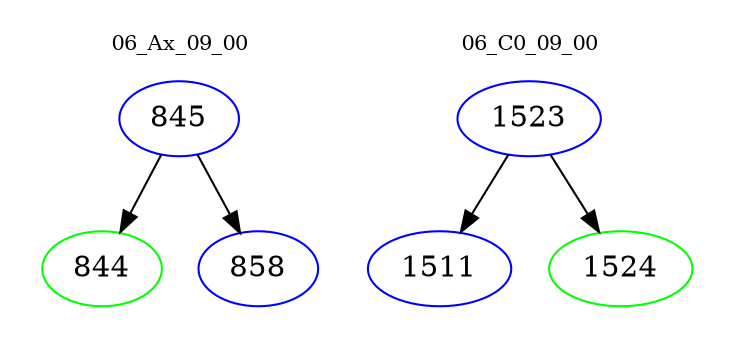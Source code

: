 digraph{
subgraph cluster_0 {
color = white
label = "06_Ax_09_00";
fontsize=10;
T0_845 [label="845", color="blue"]
T0_845 -> T0_844 [color="black"]
T0_844 [label="844", color="green"]
T0_845 -> T0_858 [color="black"]
T0_858 [label="858", color="blue"]
}
subgraph cluster_1 {
color = white
label = "06_C0_09_00";
fontsize=10;
T1_1523 [label="1523", color="blue"]
T1_1523 -> T1_1511 [color="black"]
T1_1511 [label="1511", color="blue"]
T1_1523 -> T1_1524 [color="black"]
T1_1524 [label="1524", color="green"]
}
}
